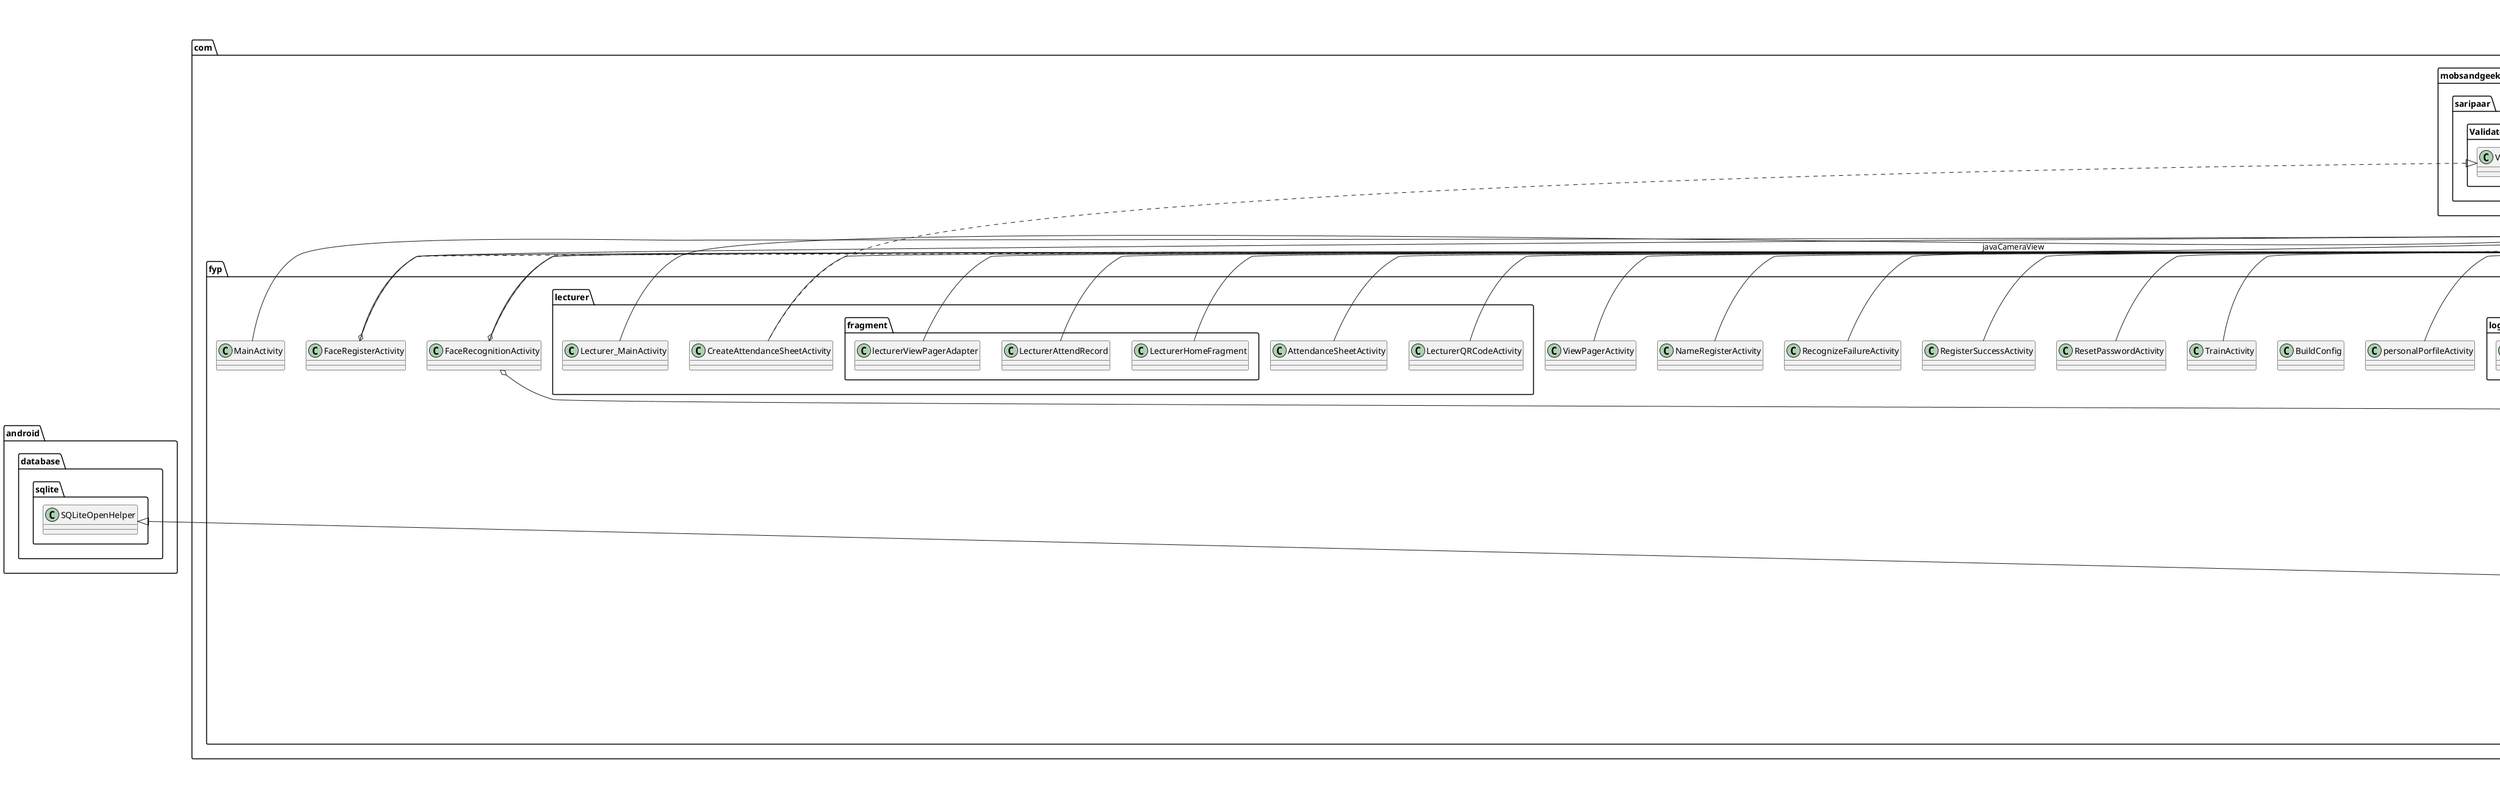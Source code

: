 @startuml

title __FYP.APP's Class Diagram__\n

  namespace com.fyp {
    class com.fyp.BuildConfig {
    }
  }
  

  namespace com.fyp {
    class com.fyp.FaceRecognitionActivity {
    }
  }
  

  namespace com.fyp {
    class com.fyp.FaceRegisterActivity {
    }
  }
  

  namespace com.fyp {
    namespace Frgament {
      class com.fyp.Frgament.Fragemnt_attedance_record {
      }
    }
  }
  

  namespace com.fyp {
    namespace Frgament {
      class com.fyp.Frgament.Fragment_course_list {
      }
    }
  }
  

  namespace com.fyp {
    namespace Frgament {
      class com.fyp.Frgament.Fragment_home {
      }
    }
  }
  

  namespace com.fyp {
    namespace Frgament {
      class com.fyp.Frgament.Fragment_profile {
      }
    }
  }
  

  namespace com.fyp {
    namespace Frgament {
      class com.fyp.Frgament.Fragment_student_course_list {
      }
    }
  }
  

  namespace com.fyp {
    namespace Frgament {
      class com.fyp.Frgament.myAdapter {
      }
    }
  }
  

  namespace com.fyp {
    class com.fyp.MainActivity {
    }
  }
  

  namespace com.fyp {
    class com.fyp.NameRegisterActivity {
    }
  }
  

  namespace com.fyp {
    class com.fyp.RecognizeFailureActivity {
    }
  }
  

  namespace com.fyp {
    class com.fyp.RegisterSuccessActivity {
    }
  }
  

  namespace com.fyp {
    class com.fyp.ResetPasswordActivity {
    }
  }
  

  namespace com.fyp {
    class com.fyp.TrainActivity {
    }
  }
  

  namespace com.fyp {
    class com.fyp.ViewPagerActivity {
    }
  }
  

  namespace com.fyp {
    namespace databaseHelper {
      class com.fyp.databaseHelper.AttendanceDB {
      }
    }
  }
  

  namespace com.fyp {
    namespace databaseHelper {
      class com.fyp.databaseHelper.Lecture {
      }
    }
  }
  

  namespace com.fyp {
    namespace databaseHelper {
      class com.fyp.databaseHelper.LectureDB {
      }
    }
  }
  

  namespace com.fyp {
    namespace databaseHelper {
      class com.fyp.databaseHelper.LecturerDB {
      }
    }
  }
  

  namespace com.fyp {
    namespace databaseHelper {
      class com.fyp.databaseHelper.MariaDBconnector {
      }
    }
  }
  

  namespace com.fyp {
    namespace databaseHelper {
      class com.fyp.databaseHelper.MariaStudent {
      }
    }
  }
  

  namespace com.fyp {
    namespace databaseHelper {
      class com.fyp.databaseHelper.SQLiteStudent {
      }
    }
  }
  

  namespace com.fyp {
    namespace databaseHelper {
      class com.fyp.databaseHelper.StudentDB {
      }
    }
  }
  

  namespace com.fyp {
    namespace databaseHelper {
      class com.fyp.databaseHelper.StudentLectureDB {
      }
    }
  }
  

  namespace com.fyp {
    namespace databaseHelper {
      class com.fyp.databaseHelper.UserManager {
      }
    }
  }
  

  namespace com.fyp {
    namespace databaseHelper {
      class com.fyp.databaseHelper.okHttpHelper {
      }
    }
  }
  

  namespace com.fyp {
    namespace face {
      class com.fyp.face.FaceDetection {
      }
    }
  }
  

  namespace com.fyp {
    namespace face {
      class com.fyp.face.Labels {
      }
    }
  }
  

  namespace com.fyp {
    namespace face {
      class com.fyp.face.PersonRecognizer {
      }
    }
  }
  

  namespace com.fyp {
    namespace helper {
      class com.fyp.helper.FaceDetectorHelper {
      }
    }
  }
  

  namespace com.fyp {
    namespace helper {
      class com.fyp.helper.FrameFlipHelper {
      }
    }
  }
  

  namespace com.fyp {
    namespace helper {
      class com.fyp.helper.GetDistanceUtils {
      }
    }
  }
  

  namespace com.fyp {
    namespace helper {
      class com.fyp.helper.LocationHelper {
      }
    }
  }
  

  namespace com.fyp {
    namespace helper {
      class com.fyp.helper.QRCodeHelper {
      }
    }
  }
  

  namespace com.fyp {
    namespace invariable {
      class com.fyp.invariable.InVar {
      }
    }
  }
  

  namespace com.fyp {
    namespace lecturer {
      class com.fyp.lecturer.AttendanceSheetActivity {
      }
    }
  }
  

  namespace com.fyp {
    namespace lecturer {
      class com.fyp.lecturer.CreateAttendanceSheetActivity {
      }
    }
  }
  

  namespace com.fyp {
    namespace lecturer {
      class com.fyp.lecturer.LecturerQRCodeActivity {
      }
    }
  }
  

  namespace com.fyp {
    namespace lecturer {
      class com.fyp.lecturer.Lecturer_MainActivity {
      }
    }
  }
  

  namespace com.fyp {
    namespace lecturer {
      namespace fragment {
        class com.fyp.lecturer.fragment.LecturerAttendRecord {
        }
      }
    }
  }
  

  namespace com.fyp {
    namespace lecturer {
      namespace fragment {
        class com.fyp.lecturer.fragment.LecturerHomeFragment {
        }
      }
    }
  }
  

  namespace com.fyp {
    namespace lecturer {
      namespace fragment {
        class com.fyp.lecturer.fragment.lecturerViewPagerAdapter {
        }
      }
    }
  }
  

  namespace com.fyp {
    namespace login {
      class com.fyp.login.MTLogin {
      }
    }
  }
  

  namespace com.fyp {
    namespace login {
      class com.fyp.login.MTLoginLecturer {
      }
    }
  }
  

  namespace com.fyp {
    namespace login {
      class com.fyp.login.MTRegister {
      }
    }
  }
  

  namespace com.fyp {
    namespace login {
      class com.fyp.login.MTRegisterLecturer {
      }
    }
  }
  

  namespace com.fyp {
    namespace login {
      class com.fyp.login.SignAsActivity {
      }
    }
  }
  

  namespace com.fyp {
    class com.fyp.personalPorfileActivity {
    }
  }
  

  namespace com.fyp {
    namespace student {
      class com.fyp.student.DistanceFailedActivity {
      }
    }
  }
  

  namespace com.fyp {
    namespace student {
      class com.fyp.student.DistanceSuccessActivity {
      }
    }
  }
  

  namespace com.fyp {
    namespace student {
      class com.fyp.student.RecognizeSuccess {
      }
    }
  }
  

  namespace com.fyp {
    namespace student {
      class com.fyp.student.Student_MainActivity {
      }
    }
  }
  

  namespace com.fyp {
    namespace student {
      namespace fragment {
        class com.fyp.student.fragment.StudentAttendRecordFragment {
        }
      }
    }
  }
  

  namespace com.fyp {
    namespace student {
      namespace fragment {
        class com.fyp.student.fragment.StudentHomeFragment {
        }
      }
    }
  }
  

  namespace com.fyp {
    namespace student {
      namespace fragment {
        class com.fyp.student.fragment.studentViewPagerAdapter {
        }
      }
    }
  }
  

  namespace com.fyp {
    namespace student {
      class com.fyp.student.locationActivity {
      }
    }
  }
  

  com.fyp.FaceRecognitionActivity .up.|> org.opencv.android.CameraBridgeViewBase.CvCameraViewListener2
  com.fyp.FaceRecognitionActivity -up-|> org.opencv.android.CameraActivity
  com.fyp.FaceRecognitionActivity o-- com.fyp.databaseHelper.StudentDB : DB
  com.fyp.FaceRecognitionActivity o-- org.opencv.android.JavaCamera2View : javaCameraView
  com.fyp.FaceRegisterActivity .up.|> org.opencv.android.CameraBridgeViewBase.CvCameraViewListener2
  com.fyp.FaceRegisterActivity -up-|> org.opencv.android.CameraActivity
  com.fyp.FaceRegisterActivity o-- com.fyp.FaceRegisterActivity.FACE_DETECT : DETECT_METHOD
  com.fyp.FaceRegisterActivity o-- org.opencv.android.JavaCamera2View : javaCameraView
  com.fyp.Frgament.Fragemnt_attedance_record -up-|> androidx.fragment.app.Fragment
  com.fyp.Frgament.Fragment_course_list -up-|> androidx.fragment.app.Fragment
  com.fyp.Frgament.Fragment_home -up-|> androidx.fragment.app.Fragment
  com.fyp.Frgament.Fragment_profile -up-|> androidx.fragment.app.Fragment
  com.fyp.Frgament.Fragment_student_course_list -up-|> androidx.fragment.app.Fragment
  com.fyp.Frgament.Fragment_student_course_list o-- com.fyp.databaseHelper.LectureDB : lectureDB
  com.fyp.Frgament.Fragment_student_course_list o-- com.fyp.databaseHelper.StudentLectureDB : studentLectureDB
  com.fyp.Frgament.myAdapter -up-|> androidx.fragment.app.FragmentPagerAdapter
  com.fyp.MainActivity -up-|> com.heinrichreimersoftware.materialdrawer.DrawerActivity
  com.fyp.NameRegisterActivity -up-|> androidx.appcompat.app.AppCompatActivity
  com.fyp.RecognizeFailureActivity -up-|> androidx.appcompat.app.AppCompatActivity
  com.fyp.RegisterSuccessActivity -up-|> androidx.appcompat.app.AppCompatActivity
  com.fyp.ResetPasswordActivity -up-|> androidx.appcompat.app.AppCompatActivity
  com.fyp.TrainActivity -up-|> androidx.appcompat.app.AppCompatActivity
  com.fyp.ViewPagerActivity -up-|> androidx.fragment.app.FragmentActivity
  com.fyp.databaseHelper.AttendanceDB o-- com.fyp.databaseHelper.AttendanceDB.MariaAttendance : mariaAttendance
  com.fyp.databaseHelper.AttendanceDB o-- com.fyp.databaseHelper.AttendanceDB.SQLiteAttendance : sqLiteAttendance
  com.fyp.databaseHelper.LectureDB o-- com.fyp.databaseHelper.LectureDB.MariaLecture : mariaLecture
  com.fyp.databaseHelper.LectureDB o-- com.fyp.databaseHelper.LectureDB.SQLiteLectureDB : sqLiteLectureDB
  com.fyp.databaseHelper.LecturerDB o-- com.fyp.databaseHelper.LecturerDB.MariaLecturer : mariaLecturer
  com.fyp.databaseHelper.LecturerDB o-- com.fyp.databaseHelper.LecturerDB.SQLiteLecturerDB : sqLiteLecturerDB
  com.fyp.databaseHelper.MariaStudent o-- com.fyp.databaseHelper.MariaDBconnector : connector
  com.fyp.databaseHelper.SQLiteStudent -up-|> android.database.sqlite.SQLiteOpenHelper
  com.fyp.databaseHelper.StudentDB o-- com.fyp.databaseHelper.MariaStudent : mariaStudent
  com.fyp.databaseHelper.StudentDB o-- com.fyp.databaseHelper.SQLiteStudent : sqLiteStudent
  com.fyp.databaseHelper.StudentLectureDB o-- com.fyp.databaseHelper.StudentLectureDB.SQLiteStudentLectureDB : sqLiteStudentLectureDB
  com.fyp.face.PersonRecognizer o-- com.fyp.face.Labels : labelsFile
  com.fyp.lecturer.AttendanceSheetActivity -up-|> androidx.appcompat.app.AppCompatActivity
  com.fyp.lecturer.CreateAttendanceSheetActivity .up.|> com.mobsandgeeks.saripaar.Validator.ValidationListener
  com.fyp.lecturer.CreateAttendanceSheetActivity -up-|> androidx.appcompat.app.AppCompatActivity
  com.fyp.lecturer.LecturerQRCodeActivity -up-|> androidx.appcompat.app.AppCompatActivity
  com.fyp.lecturer.LecturerQRCodeActivity o-- com.fyp.helper.QRCodeHelper.QRInformation : info
  com.fyp.lecturer.Lecturer_MainActivity -up-|> com.heinrichreimersoftware.materialdrawer.DrawerActivity
  com.fyp.lecturer.fragment.LecturerAttendRecord -up-|> androidx.fragment.app.Fragment
  com.fyp.lecturer.fragment.LecturerHomeFragment -up-|> androidx.fragment.app.Fragment
  com.fyp.lecturer.fragment.lecturerViewPagerAdapter -up-|> androidx.fragment.app.FragmentPagerAdapter
  com.fyp.login.MTLogin .up.|> com.mobsandgeeks.saripaar.Validator.ValidationListener
  com.fyp.login.MTLogin -up-|> androidx.appcompat.app.AppCompatActivity
  com.fyp.login.MTLoginLecturer .up.|> com.mobsandgeeks.saripaar.Validator.ValidationListener
  com.fyp.login.MTLoginLecturer -up-|> androidx.appcompat.app.AppCompatActivity
  com.fyp.login.MTRegister .up.|> com.mobsandgeeks.saripaar.Validator.ValidationListener
  com.fyp.login.MTRegister -up-|> androidx.appcompat.app.AppCompatActivity
  com.fyp.login.MTRegisterLecturer .up.|> com.mobsandgeeks.saripaar.Validator.ValidationListener
  com.fyp.login.MTRegisterLecturer -up-|> androidx.appcompat.app.AppCompatActivity
  com.fyp.login.SignAsActivity -up-|> androidx.appcompat.app.AppCompatActivity
  com.fyp.personalPorfileActivity -up-|> androidx.appcompat.app.AppCompatActivity
  com.fyp.student.DistanceFailedActivity -up-|> androidx.appcompat.app.AppCompatActivity
  com.fyp.student.DistanceSuccessActivity -up-|> androidx.appcompat.app.AppCompatActivity
  com.fyp.student.RecognizeSuccess -up-|> androidx.appcompat.app.AppCompatActivity
  com.fyp.student.Student_MainActivity -up-|> com.heinrichreimersoftware.materialdrawer.DrawerActivity
  com.fyp.student.fragment.StudentAttendRecordFragment -up-|> androidx.fragment.app.Fragment
  com.fyp.student.fragment.StudentHomeFragment -up-|> androidx.fragment.app.Fragment
  com.fyp.student.fragment.studentViewPagerAdapter -up-|> androidx.fragment.app.FragmentPagerAdapter
  com.fyp.student.locationActivity -up-|> androidx.appcompat.app.AppCompatActivity


right footer


PlantUML diagram generated by SketchIt! (https://bitbucket.org/pmesmeur/sketch.it)
For more information about this tool, please contact philippe.mesmeur@gmail.com
endfooter

@enduml
